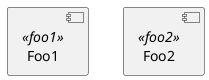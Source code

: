 {
  "sha1": "6a3y0a8ux9gqu46yxxlqig9uwkwspx1",
  "insertion": {
    "when": "2024-05-30T20:48:20.914Z",
    "user": "plantuml@gmail.com"
  }
}
@startuml
[Foo1] as foo1 <<foo1>>
[Foo2] <<foo2>> as foo2
@enduml
